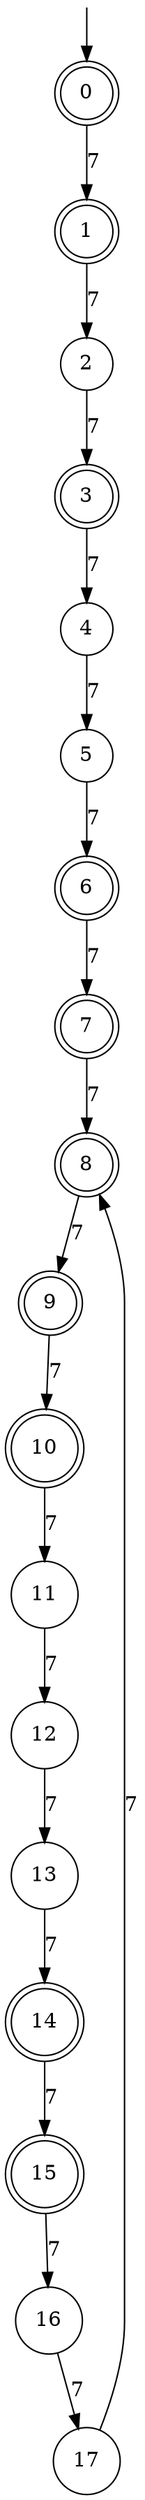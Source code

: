 digraph g {

	s0 [shape="doublecircle" label="0"];
	s1 [shape="doublecircle" label="1"];
	s2 [shape="circle" label="2"];
	s3 [shape="doublecircle" label="3"];
	s4 [shape="circle" label="4"];
	s5 [shape="circle" label="5"];
	s6 [shape="doublecircle" label="6"];
	s7 [shape="doublecircle" label="7"];
	s8 [shape="doublecircle" label="8"];
	s9 [shape="doublecircle" label="9"];
	s10 [shape="doublecircle" label="10"];
	s11 [shape="circle" label="11"];
	s12 [shape="circle" label="12"];
	s13 [shape="circle" label="13"];
	s14 [shape="doublecircle" label="14"];
	s15 [shape="doublecircle" label="15"];
	s16 [shape="circle" label="16"];
	s17 [shape="circle" label="17"];
	s0 -> s1 [label="7"];
	s1 -> s2 [label="7"];
	s2 -> s3 [label="7"];
	s3 -> s4 [label="7"];
	s4 -> s5 [label="7"];
	s5 -> s6 [label="7"];
	s6 -> s7 [label="7"];
	s7 -> s8 [label="7"];
	s8 -> s9 [label="7"];
	s9 -> s10 [label="7"];
	s10 -> s11 [label="7"];
	s11 -> s12 [label="7"];
	s12 -> s13 [label="7"];
	s13 -> s14 [label="7"];
	s14 -> s15 [label="7"];
	s15 -> s16 [label="7"];
	s16 -> s17 [label="7"];
	s17 -> s8 [label="7"];

__start0 [label="" shape="none" width="0" height="0"];
__start0 -> s0;

}
